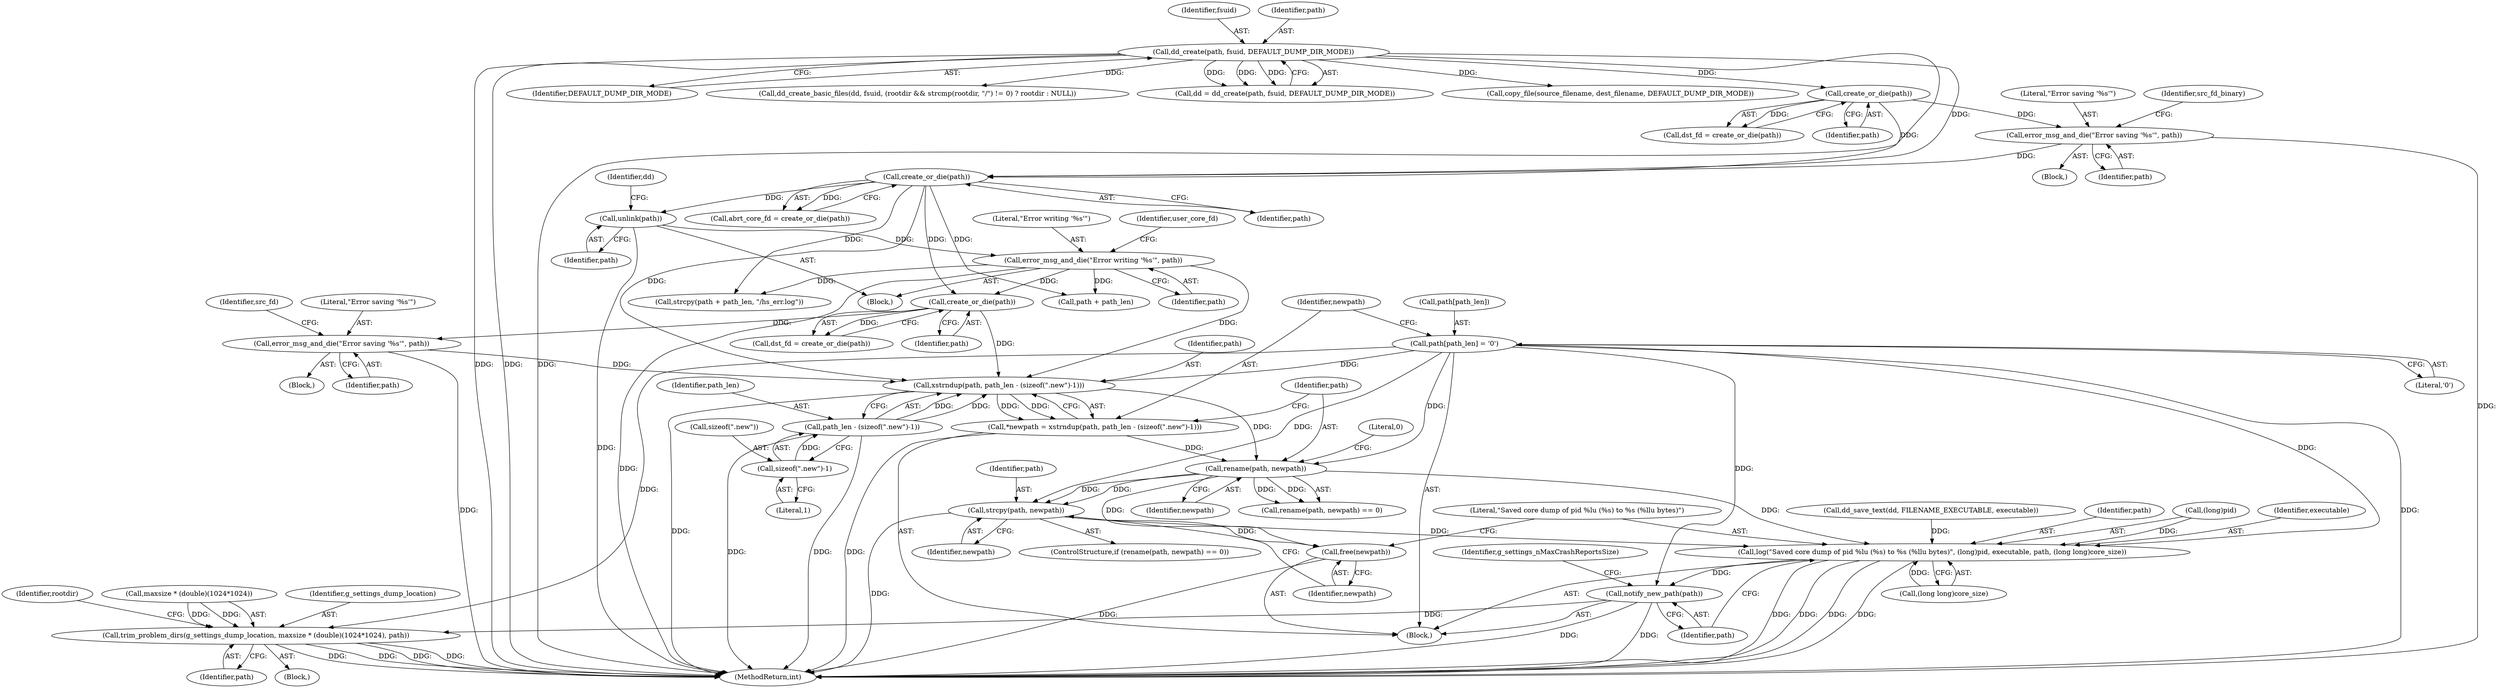 digraph "0_abrt_80408e9e24a1c10f85fd969e1853e0f192157f92_0@pointer" {
"1001057" [label="(Call,strcpy(path, newpath))"];
"1001035" [label="(Call,path[path_len] = '\0')"];
"1001053" [label="(Call,rename(path, newpath))"];
"1001043" [label="(Call,xstrndup(path, path_len - (sizeof(\".new\")-1)))"];
"1001007" [label="(Call,create_or_die(path))"];
"1000927" [label="(Call,error_msg_and_die(\"Error writing '%s'\", path))"];
"1000914" [label="(Call,unlink(path))"];
"1000889" [label="(Call,create_or_die(path))"];
"1000881" [label="(Call,error_msg_and_die(\"Error saving '%s'\", path))"];
"1000855" [label="(Call,create_or_die(path))"];
"1000617" [label="(Call,dd_create(path, fsuid, DEFAULT_DUMP_DIR_MODE))"];
"1001028" [label="(Call,error_msg_and_die(\"Error saving '%s'\", path))"];
"1001045" [label="(Call,path_len - (sizeof(\".new\")-1))"];
"1001047" [label="(Call,sizeof(\".new\")-1)"];
"1001041" [label="(Call,*newpath = xstrndup(path, path_len - (sizeof(\".new\")-1)))"];
"1001060" [label="(Call,free(newpath))"];
"1001062" [label="(Call,log(\"Saved core dump of pid %lu (%s) to %s (%llu bytes)\", (long)pid, executable, path, (long long)core_size))"];
"1001072" [label="(Call,notify_new_path(path))"];
"1001090" [label="(Call,trim_problem_dirs(g_settings_dump_location, maxsize * (double)(1024*1024), path))"];
"1001099" [label="(Identifier,path)"];
"1001053" [label="(Call,rename(path, newpath))"];
"1000887" [label="(Call,abrt_core_fd = create_or_die(path))"];
"1001076" [label="(Identifier,g_settings_nMaxCrashReportsSize)"];
"1000928" [label="(Literal,\"Error writing '%s'\")"];
"1001078" [label="(Block,)"];
"1000855" [label="(Call,create_or_die(path))"];
"1001043" [label="(Call,xstrndup(path, path_len - (sizeof(\".new\")-1)))"];
"1001062" [label="(Call,log(\"Saved core dump of pid %lu (%s) to %s (%llu bytes)\", (long)pid, executable, path, (long long)core_size))"];
"1000882" [label="(Literal,\"Error saving '%s'\")"];
"1000620" [label="(Identifier,DEFAULT_DUMP_DIR_MODE)"];
"1000629" [label="(Call,dd_create_basic_files(dd, fsuid, (rootdir && strcmp(rootdir, \"/\") != 0) ? rootdir : NULL))"];
"1001060" [label="(Call,free(newpath))"];
"1001008" [label="(Identifier,path)"];
"1000915" [label="(Identifier,path)"];
"1000878" [label="(Block,)"];
"1000881" [label="(Call,error_msg_and_die(\"Error saving '%s'\", path))"];
"1001059" [label="(Identifier,newpath)"];
"1000927" [label="(Call,error_msg_and_die(\"Error writing '%s'\", path))"];
"1001035" [label="(Call,path[path_len] = '\0')"];
"1000853" [label="(Call,dst_fd = create_or_die(path))"];
"1000615" [label="(Call,dd = dd_create(path, fsuid, DEFAULT_DUMP_DIR_MODE))"];
"1000619" [label="(Identifier,fsuid)"];
"1001056" [label="(Literal,0)"];
"1001068" [label="(Identifier,path)"];
"1001064" [label="(Call,(long)pid)"];
"1001058" [label="(Identifier,path)"];
"1001025" [label="(Block,)"];
"1001036" [label="(Call,path[path_len])"];
"1001041" [label="(Call,*newpath = xstrndup(path, path_len - (sizeof(\".new\")-1)))"];
"1001044" [label="(Identifier,path)"];
"1000929" [label="(Identifier,path)"];
"1001051" [label="(ControlStructure,if (rename(path, newpath) == 0))"];
"1001042" [label="(Identifier,newpath)"];
"1000889" [label="(Call,create_or_die(path))"];
"1000618" [label="(Identifier,path)"];
"1000914" [label="(Call,unlink(path))"];
"1001030" [label="(Identifier,path)"];
"1001067" [label="(Identifier,executable)"];
"1001007" [label="(Call,create_or_die(path))"];
"1001039" [label="(Literal,'\0')"];
"1000885" [label="(Identifier,src_fd_binary)"];
"1000762" [label="(Call,dd_save_text(dd, FILENAME_EXECUTABLE, executable))"];
"1000680" [label="(Call,copy_file(source_filename, dest_filename, DEFAULT_DUMP_DIR_MODE))"];
"1001057" [label="(Call,strcpy(path, newpath))"];
"1001055" [label="(Identifier,newpath)"];
"1001000" [label="(Call,path + path_len)"];
"1001101" [label="(Identifier,rootdir)"];
"1000856" [label="(Identifier,path)"];
"1001028" [label="(Call,error_msg_and_die(\"Error saving '%s'\", path))"];
"1001061" [label="(Identifier,newpath)"];
"1001046" [label="(Identifier,path_len)"];
"1000883" [label="(Identifier,path)"];
"1001045" [label="(Call,path_len - (sizeof(\".new\")-1))"];
"1001048" [label="(Call,sizeof(\".new\"))"];
"1000933" [label="(Identifier,user_core_fd)"];
"1001029" [label="(Literal,\"Error saving '%s'\")"];
"1000913" [label="(Block,)"];
"1001052" [label="(Call,rename(path, newpath) == 0)"];
"1001005" [label="(Call,dst_fd = create_or_die(path))"];
"1000999" [label="(Call,strcpy(path + path_len, \"/hs_err.log\"))"];
"1001047" [label="(Call,sizeof(\".new\")-1)"];
"1001050" [label="(Literal,1)"];
"1001090" [label="(Call,trim_problem_dirs(g_settings_dump_location, maxsize * (double)(1024*1024), path))"];
"1001092" [label="(Call,maxsize * (double)(1024*1024))"];
"1000890" [label="(Identifier,path)"];
"1001032" [label="(Identifier,src_fd)"];
"1001069" [label="(Call,(long long)core_size)"];
"1001091" [label="(Identifier,g_settings_dump_location)"];
"1000617" [label="(Call,dd_create(path, fsuid, DEFAULT_DUMP_DIR_MODE))"];
"1001168" [label="(MethodReturn,int)"];
"1001073" [label="(Identifier,path)"];
"1001063" [label="(Literal,\"Saved core dump of pid %lu (%s) to %s (%llu bytes)\")"];
"1001072" [label="(Call,notify_new_path(path))"];
"1000623" [label="(Block,)"];
"1000917" [label="(Identifier,dd)"];
"1001054" [label="(Identifier,path)"];
"1001057" -> "1001051"  [label="AST: "];
"1001057" -> "1001059"  [label="CFG: "];
"1001058" -> "1001057"  [label="AST: "];
"1001059" -> "1001057"  [label="AST: "];
"1001061" -> "1001057"  [label="CFG: "];
"1001057" -> "1001168"  [label="DDG: "];
"1001035" -> "1001057"  [label="DDG: "];
"1001053" -> "1001057"  [label="DDG: "];
"1001053" -> "1001057"  [label="DDG: "];
"1001057" -> "1001060"  [label="DDG: "];
"1001057" -> "1001062"  [label="DDG: "];
"1001035" -> "1000623"  [label="AST: "];
"1001035" -> "1001039"  [label="CFG: "];
"1001036" -> "1001035"  [label="AST: "];
"1001039" -> "1001035"  [label="AST: "];
"1001042" -> "1001035"  [label="CFG: "];
"1001035" -> "1001168"  [label="DDG: "];
"1001035" -> "1001043"  [label="DDG: "];
"1001035" -> "1001053"  [label="DDG: "];
"1001035" -> "1001062"  [label="DDG: "];
"1001035" -> "1001072"  [label="DDG: "];
"1001035" -> "1001090"  [label="DDG: "];
"1001053" -> "1001052"  [label="AST: "];
"1001053" -> "1001055"  [label="CFG: "];
"1001054" -> "1001053"  [label="AST: "];
"1001055" -> "1001053"  [label="AST: "];
"1001056" -> "1001053"  [label="CFG: "];
"1001053" -> "1001052"  [label="DDG: "];
"1001053" -> "1001052"  [label="DDG: "];
"1001043" -> "1001053"  [label="DDG: "];
"1001041" -> "1001053"  [label="DDG: "];
"1001053" -> "1001060"  [label="DDG: "];
"1001053" -> "1001062"  [label="DDG: "];
"1001043" -> "1001041"  [label="AST: "];
"1001043" -> "1001045"  [label="CFG: "];
"1001044" -> "1001043"  [label="AST: "];
"1001045" -> "1001043"  [label="AST: "];
"1001041" -> "1001043"  [label="CFG: "];
"1001043" -> "1001168"  [label="DDG: "];
"1001043" -> "1001041"  [label="DDG: "];
"1001043" -> "1001041"  [label="DDG: "];
"1001007" -> "1001043"  [label="DDG: "];
"1001028" -> "1001043"  [label="DDG: "];
"1000927" -> "1001043"  [label="DDG: "];
"1000889" -> "1001043"  [label="DDG: "];
"1001045" -> "1001043"  [label="DDG: "];
"1001045" -> "1001043"  [label="DDG: "];
"1001007" -> "1001005"  [label="AST: "];
"1001007" -> "1001008"  [label="CFG: "];
"1001008" -> "1001007"  [label="AST: "];
"1001005" -> "1001007"  [label="CFG: "];
"1001007" -> "1001005"  [label="DDG: "];
"1000927" -> "1001007"  [label="DDG: "];
"1000889" -> "1001007"  [label="DDG: "];
"1001007" -> "1001028"  [label="DDG: "];
"1000927" -> "1000913"  [label="AST: "];
"1000927" -> "1000929"  [label="CFG: "];
"1000928" -> "1000927"  [label="AST: "];
"1000929" -> "1000927"  [label="AST: "];
"1000933" -> "1000927"  [label="CFG: "];
"1000927" -> "1001168"  [label="DDG: "];
"1000914" -> "1000927"  [label="DDG: "];
"1000927" -> "1000999"  [label="DDG: "];
"1000927" -> "1001000"  [label="DDG: "];
"1000914" -> "1000913"  [label="AST: "];
"1000914" -> "1000915"  [label="CFG: "];
"1000915" -> "1000914"  [label="AST: "];
"1000917" -> "1000914"  [label="CFG: "];
"1000914" -> "1001168"  [label="DDG: "];
"1000889" -> "1000914"  [label="DDG: "];
"1000889" -> "1000887"  [label="AST: "];
"1000889" -> "1000890"  [label="CFG: "];
"1000890" -> "1000889"  [label="AST: "];
"1000887" -> "1000889"  [label="CFG: "];
"1000889" -> "1000887"  [label="DDG: "];
"1000881" -> "1000889"  [label="DDG: "];
"1000617" -> "1000889"  [label="DDG: "];
"1000855" -> "1000889"  [label="DDG: "];
"1000889" -> "1000999"  [label="DDG: "];
"1000889" -> "1001000"  [label="DDG: "];
"1000881" -> "1000878"  [label="AST: "];
"1000881" -> "1000883"  [label="CFG: "];
"1000882" -> "1000881"  [label="AST: "];
"1000883" -> "1000881"  [label="AST: "];
"1000885" -> "1000881"  [label="CFG: "];
"1000881" -> "1001168"  [label="DDG: "];
"1000855" -> "1000881"  [label="DDG: "];
"1000855" -> "1000853"  [label="AST: "];
"1000855" -> "1000856"  [label="CFG: "];
"1000856" -> "1000855"  [label="AST: "];
"1000853" -> "1000855"  [label="CFG: "];
"1000855" -> "1000853"  [label="DDG: "];
"1000617" -> "1000855"  [label="DDG: "];
"1000617" -> "1000615"  [label="AST: "];
"1000617" -> "1000620"  [label="CFG: "];
"1000618" -> "1000617"  [label="AST: "];
"1000619" -> "1000617"  [label="AST: "];
"1000620" -> "1000617"  [label="AST: "];
"1000615" -> "1000617"  [label="CFG: "];
"1000617" -> "1001168"  [label="DDG: "];
"1000617" -> "1001168"  [label="DDG: "];
"1000617" -> "1001168"  [label="DDG: "];
"1000617" -> "1000615"  [label="DDG: "];
"1000617" -> "1000615"  [label="DDG: "];
"1000617" -> "1000615"  [label="DDG: "];
"1000617" -> "1000629"  [label="DDG: "];
"1000617" -> "1000680"  [label="DDG: "];
"1001028" -> "1001025"  [label="AST: "];
"1001028" -> "1001030"  [label="CFG: "];
"1001029" -> "1001028"  [label="AST: "];
"1001030" -> "1001028"  [label="AST: "];
"1001032" -> "1001028"  [label="CFG: "];
"1001028" -> "1001168"  [label="DDG: "];
"1001045" -> "1001047"  [label="CFG: "];
"1001046" -> "1001045"  [label="AST: "];
"1001047" -> "1001045"  [label="AST: "];
"1001045" -> "1001168"  [label="DDG: "];
"1001045" -> "1001168"  [label="DDG: "];
"1001047" -> "1001045"  [label="DDG: "];
"1001047" -> "1001050"  [label="CFG: "];
"1001048" -> "1001047"  [label="AST: "];
"1001050" -> "1001047"  [label="AST: "];
"1001041" -> "1000623"  [label="AST: "];
"1001042" -> "1001041"  [label="AST: "];
"1001054" -> "1001041"  [label="CFG: "];
"1001041" -> "1001168"  [label="DDG: "];
"1001060" -> "1000623"  [label="AST: "];
"1001060" -> "1001061"  [label="CFG: "];
"1001061" -> "1001060"  [label="AST: "];
"1001063" -> "1001060"  [label="CFG: "];
"1001060" -> "1001168"  [label="DDG: "];
"1001062" -> "1000623"  [label="AST: "];
"1001062" -> "1001069"  [label="CFG: "];
"1001063" -> "1001062"  [label="AST: "];
"1001064" -> "1001062"  [label="AST: "];
"1001067" -> "1001062"  [label="AST: "];
"1001068" -> "1001062"  [label="AST: "];
"1001069" -> "1001062"  [label="AST: "];
"1001073" -> "1001062"  [label="CFG: "];
"1001062" -> "1001168"  [label="DDG: "];
"1001062" -> "1001168"  [label="DDG: "];
"1001062" -> "1001168"  [label="DDG: "];
"1001062" -> "1001168"  [label="DDG: "];
"1001064" -> "1001062"  [label="DDG: "];
"1000762" -> "1001062"  [label="DDG: "];
"1001069" -> "1001062"  [label="DDG: "];
"1001062" -> "1001072"  [label="DDG: "];
"1001072" -> "1000623"  [label="AST: "];
"1001072" -> "1001073"  [label="CFG: "];
"1001073" -> "1001072"  [label="AST: "];
"1001076" -> "1001072"  [label="CFG: "];
"1001072" -> "1001168"  [label="DDG: "];
"1001072" -> "1001168"  [label="DDG: "];
"1001072" -> "1001090"  [label="DDG: "];
"1001090" -> "1001078"  [label="AST: "];
"1001090" -> "1001099"  [label="CFG: "];
"1001091" -> "1001090"  [label="AST: "];
"1001092" -> "1001090"  [label="AST: "];
"1001099" -> "1001090"  [label="AST: "];
"1001101" -> "1001090"  [label="CFG: "];
"1001090" -> "1001168"  [label="DDG: "];
"1001090" -> "1001168"  [label="DDG: "];
"1001090" -> "1001168"  [label="DDG: "];
"1001090" -> "1001168"  [label="DDG: "];
"1001092" -> "1001090"  [label="DDG: "];
"1001092" -> "1001090"  [label="DDG: "];
}
